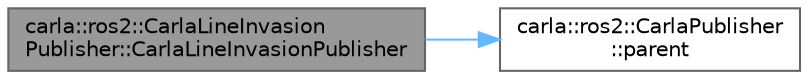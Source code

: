 digraph "carla::ros2::CarlaLineInvasionPublisher::CarlaLineInvasionPublisher"
{
 // INTERACTIVE_SVG=YES
 // LATEX_PDF_SIZE
  bgcolor="transparent";
  edge [fontname=Helvetica,fontsize=10,labelfontname=Helvetica,labelfontsize=10];
  node [fontname=Helvetica,fontsize=10,shape=box,height=0.2,width=0.4];
  rankdir="LR";
  Node1 [id="Node000001",label="carla::ros2::CarlaLineInvasion\lPublisher::CarlaLineInvasionPublisher",height=0.2,width=0.4,color="gray40", fillcolor="grey60", style="filled", fontcolor="black",tooltip=" "];
  Node1 -> Node2 [id="edge1_Node000001_Node000002",color="steelblue1",style="solid",tooltip=" "];
  Node2 [id="Node000002",label="carla::ros2::CarlaPublisher\l::parent",height=0.2,width=0.4,color="grey40", fillcolor="white", style="filled",URL="$d8/d02/classcarla_1_1ros2_1_1CarlaPublisher.html#a0f2175762993c5eec161b8f304c59bb5",tooltip=" "];
}
